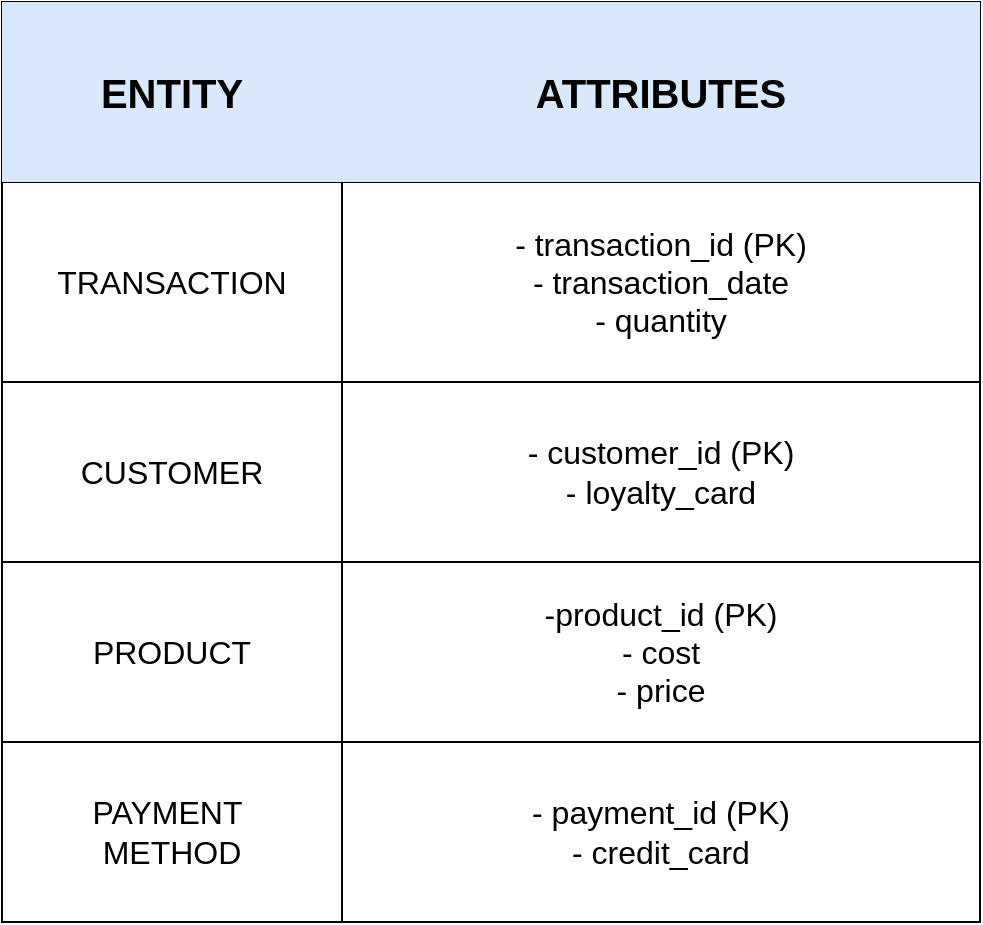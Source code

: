 <mxfile>
    <diagram id="CHzNSNOX3hQ3IKnL6ooe" name="logical_model_entities">
        <mxGraphModel dx="1133" dy="712" grid="1" gridSize="10" guides="1" tooltips="1" connect="1" arrows="1" fold="1" page="1" pageScale="1" pageWidth="827" pageHeight="1169" math="0" shadow="0">
            <root>
                <mxCell id="0"/>
                <mxCell id="1" parent="0"/>
                <mxCell id="65" value="" style="shape=table;startSize=0;container=1;collapsible=0;childLayout=tableLayout;fontSize=16;strokeWidth=1;swimlaneFillColor=#000000;" vertex="1" parent="1">
                    <mxGeometry x="190" y="140" width="489" height="460" as="geometry"/>
                </mxCell>
                <mxCell id="66" value="" style="shape=tableRow;horizontal=0;startSize=0;swimlaneHead=0;swimlaneBody=0;strokeColor=inherit;top=0;left=0;bottom=0;right=0;collapsible=0;dropTarget=0;fillColor=none;points=[[0,0.5],[1,0.5]];portConstraint=eastwest;fontSize=16;strokeWidth=1;swimlaneFillColor=#000000;" vertex="1" parent="65">
                    <mxGeometry width="489" height="90" as="geometry"/>
                </mxCell>
                <mxCell id="67" value="ENTITY" style="shape=partialRectangle;html=1;whiteSpace=wrap;connectable=0;strokeColor=#000000;overflow=hidden;fillColor=#dae8fc;top=0;left=0;bottom=0;right=0;pointerEvents=1;fontSize=20;fontStyle=1;strokeWidth=1;swimlaneFillColor=#000000;" vertex="1" parent="66">
                    <mxGeometry width="170" height="90" as="geometry">
                        <mxRectangle width="170" height="90" as="alternateBounds"/>
                    </mxGeometry>
                </mxCell>
                <mxCell id="70" value="ATTRIBUTES" style="shape=partialRectangle;html=1;whiteSpace=wrap;connectable=0;strokeColor=#000000;overflow=hidden;fillColor=#dae8fc;top=0;left=0;bottom=0;right=0;pointerEvents=1;fontSize=20;fontStyle=1;strokeWidth=1;swimlaneFillColor=#000000;" vertex="1" parent="66">
                    <mxGeometry x="170" width="319" height="90" as="geometry">
                        <mxRectangle width="319" height="90" as="alternateBounds"/>
                    </mxGeometry>
                </mxCell>
                <mxCell id="71" value="" style="shape=tableRow;horizontal=0;startSize=0;swimlaneHead=0;swimlaneBody=0;strokeColor=inherit;top=0;left=0;bottom=0;right=0;collapsible=0;dropTarget=0;fillColor=none;points=[[0,0.5],[1,0.5]];portConstraint=eastwest;fontSize=16;strokeWidth=1;swimlaneFillColor=#000000;" vertex="1" parent="65">
                    <mxGeometry y="90" width="489" height="100" as="geometry"/>
                </mxCell>
                <mxCell id="72" value="TRANSACTION" style="shape=partialRectangle;html=1;whiteSpace=wrap;connectable=0;strokeColor=inherit;overflow=hidden;fillColor=none;top=0;left=0;bottom=0;right=0;pointerEvents=1;fontSize=16;strokeWidth=1;swimlaneFillColor=#000000;" vertex="1" parent="71">
                    <mxGeometry width="170" height="100" as="geometry">
                        <mxRectangle width="170" height="100" as="alternateBounds"/>
                    </mxGeometry>
                </mxCell>
                <mxCell id="75" value="&lt;div&gt;&lt;span style=&quot;background-color: transparent;&quot;&gt;- transaction_id (PK)&lt;/span&gt;&lt;br&gt;&lt;/div&gt;&lt;div&gt;- transaction_date&lt;/div&gt;&lt;div&gt;- quantity&lt;/div&gt;" style="shape=partialRectangle;html=1;whiteSpace=wrap;connectable=0;strokeColor=inherit;overflow=hidden;fillColor=none;top=0;left=0;bottom=0;right=0;pointerEvents=1;fontSize=16;strokeWidth=1;swimlaneFillColor=#000000;verticalAlign=middle;" vertex="1" parent="71">
                    <mxGeometry x="170" width="319" height="100" as="geometry">
                        <mxRectangle width="319" height="100" as="alternateBounds"/>
                    </mxGeometry>
                </mxCell>
                <mxCell id="76" value="" style="shape=tableRow;horizontal=0;startSize=0;swimlaneHead=0;swimlaneBody=0;strokeColor=inherit;top=0;left=0;bottom=0;right=0;collapsible=0;dropTarget=0;fillColor=none;points=[[0,0.5],[1,0.5]];portConstraint=eastwest;fontSize=16;strokeWidth=1;swimlaneFillColor=#000000;" vertex="1" parent="65">
                    <mxGeometry y="190" width="489" height="90" as="geometry"/>
                </mxCell>
                <mxCell id="77" value="CUSTOMER" style="shape=partialRectangle;html=1;whiteSpace=wrap;connectable=0;strokeColor=inherit;overflow=hidden;fillColor=none;top=0;left=0;bottom=0;right=0;pointerEvents=1;fontSize=16;strokeWidth=1;swimlaneFillColor=#000000;" vertex="1" parent="76">
                    <mxGeometry width="170" height="90" as="geometry">
                        <mxRectangle width="170" height="90" as="alternateBounds"/>
                    </mxGeometry>
                </mxCell>
                <mxCell id="80" value="- customer_id (PK)&lt;div&gt;- loyalty_card&lt;/div&gt;" style="shape=partialRectangle;html=1;whiteSpace=wrap;connectable=0;strokeColor=inherit;overflow=hidden;fillColor=none;top=0;left=0;bottom=0;right=0;pointerEvents=1;fontSize=16;strokeWidth=1;swimlaneFillColor=#000000;" vertex="1" parent="76">
                    <mxGeometry x="170" width="319" height="90" as="geometry">
                        <mxRectangle width="319" height="90" as="alternateBounds"/>
                    </mxGeometry>
                </mxCell>
                <mxCell id="81" value="" style="shape=tableRow;horizontal=0;startSize=0;swimlaneHead=0;swimlaneBody=0;strokeColor=inherit;top=0;left=0;bottom=0;right=0;collapsible=0;dropTarget=0;fillColor=none;points=[[0,0.5],[1,0.5]];portConstraint=eastwest;fontSize=16;strokeWidth=1;swimlaneFillColor=#000000;" vertex="1" parent="65">
                    <mxGeometry y="280" width="489" height="90" as="geometry"/>
                </mxCell>
                <mxCell id="82" value="PRODUCT" style="shape=partialRectangle;html=1;whiteSpace=wrap;connectable=0;strokeColor=inherit;overflow=hidden;fillColor=none;top=0;left=0;bottom=0;right=0;pointerEvents=1;fontSize=16;strokeWidth=1;swimlaneFillColor=#000000;" vertex="1" parent="81">
                    <mxGeometry width="170" height="90" as="geometry">
                        <mxRectangle width="170" height="90" as="alternateBounds"/>
                    </mxGeometry>
                </mxCell>
                <mxCell id="85" value="-product_id (PK)&lt;div&gt;- cost&lt;/div&gt;&lt;div&gt;- price&lt;/div&gt;" style="shape=partialRectangle;html=1;whiteSpace=wrap;connectable=0;strokeColor=inherit;overflow=hidden;fillColor=none;top=0;left=0;bottom=0;right=0;pointerEvents=1;fontSize=16;strokeWidth=1;swimlaneFillColor=#000000;" vertex="1" parent="81">
                    <mxGeometry x="170" width="319" height="90" as="geometry">
                        <mxRectangle width="319" height="90" as="alternateBounds"/>
                    </mxGeometry>
                </mxCell>
                <mxCell id="86" value="" style="shape=tableRow;horizontal=0;startSize=0;swimlaneHead=0;swimlaneBody=0;strokeColor=inherit;top=0;left=0;bottom=0;right=0;collapsible=0;dropTarget=0;fillColor=none;points=[[0,0.5],[1,0.5]];portConstraint=eastwest;fontSize=16;strokeWidth=1;swimlaneFillColor=#000000;" vertex="1" parent="65">
                    <mxGeometry y="370" width="489" height="90" as="geometry"/>
                </mxCell>
                <mxCell id="87" value="PAYMENT&amp;nbsp;&lt;div&gt;METHOD&lt;/div&gt;" style="shape=partialRectangle;html=1;whiteSpace=wrap;connectable=0;strokeColor=inherit;overflow=hidden;fillColor=none;top=0;left=0;bottom=0;right=0;pointerEvents=1;fontSize=16;strokeWidth=1;swimlaneFillColor=#000000;" vertex="1" parent="86">
                    <mxGeometry width="170" height="90" as="geometry">
                        <mxRectangle width="170" height="90" as="alternateBounds"/>
                    </mxGeometry>
                </mxCell>
                <mxCell id="90" value="- payment_id (PK)&lt;div&gt;- credit_card&lt;/div&gt;" style="shape=partialRectangle;html=1;whiteSpace=wrap;connectable=0;strokeColor=inherit;overflow=hidden;fillColor=none;top=0;left=0;bottom=0;right=0;pointerEvents=1;fontSize=16;strokeWidth=1;swimlaneFillColor=#000000;" vertex="1" parent="86">
                    <mxGeometry x="170" width="319" height="90" as="geometry">
                        <mxRectangle width="319" height="90" as="alternateBounds"/>
                    </mxGeometry>
                </mxCell>
            </root>
        </mxGraphModel>
    </diagram>
</mxfile>